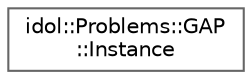 digraph "Graphical Class Hierarchy"
{
 // LATEX_PDF_SIZE
  bgcolor="transparent";
  edge [fontname=Helvetica,fontsize=10,labelfontname=Helvetica,labelfontsize=10];
  node [fontname=Helvetica,fontsize=10,shape=box,height=0.2,width=0.4];
  rankdir="LR";
  Node0 [id="Node000000",label="idol::Problems::GAP\l::Instance",height=0.2,width=0.4,color="grey40", fillcolor="white", style="filled",URL="$classidol_1_1Problems_1_1GAP_1_1Instance.html",tooltip=" "];
}
